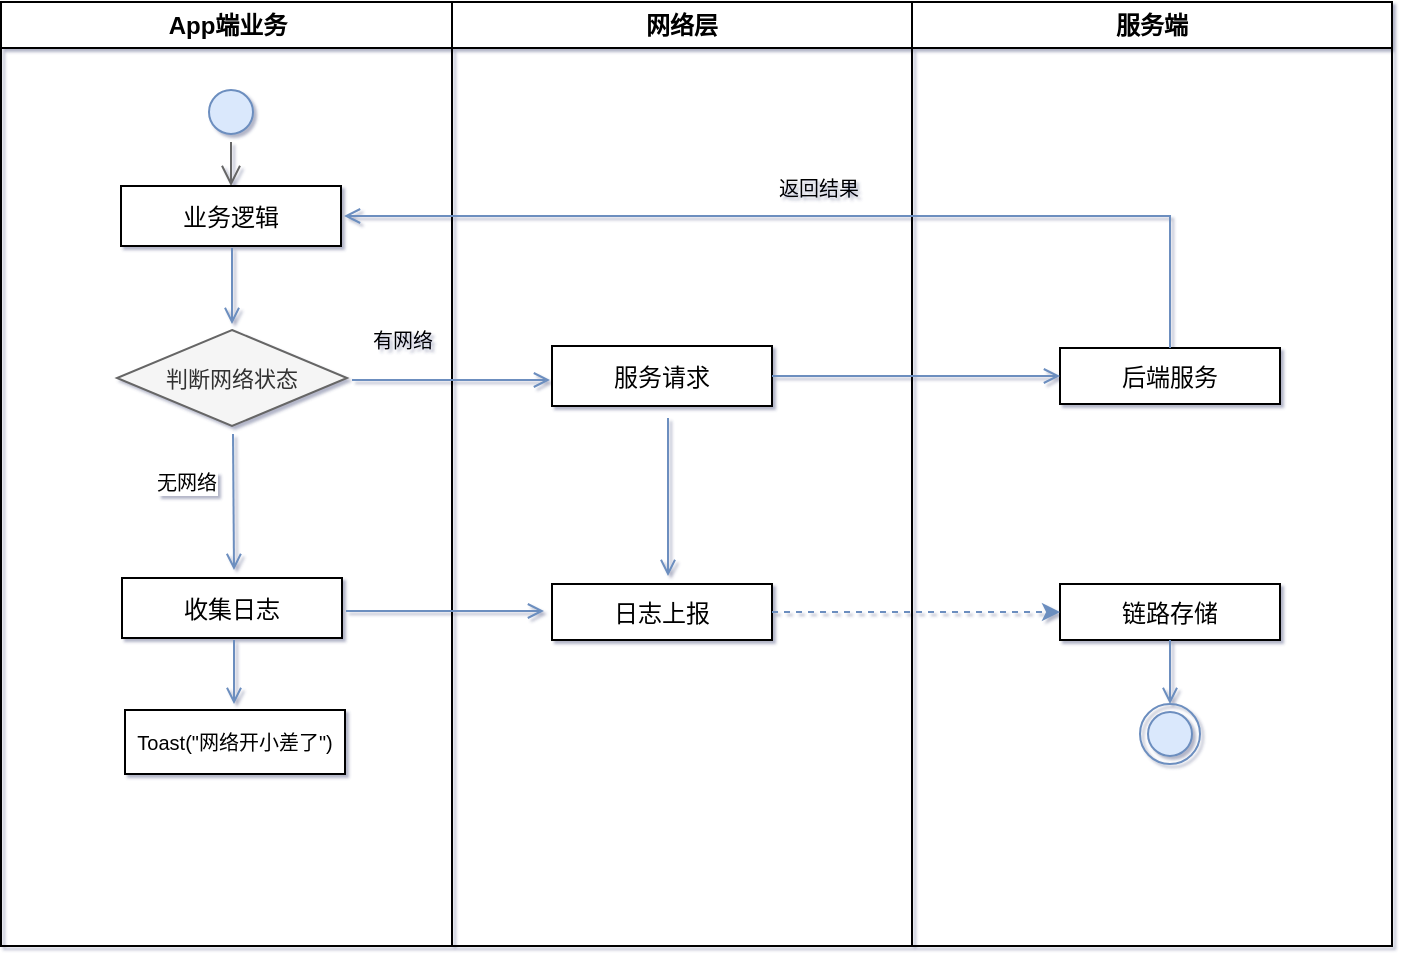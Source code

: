 <mxfile version="12.4.3" type="github" pages="1">
  <diagram name="Page-1" id="e7e014a7-5840-1c2e-5031-d8a46d1fe8dd">
    <mxGraphModel dx="1268" dy="810" grid="0" gridSize="10" guides="1" tooltips="1" connect="1" arrows="1" fold="1" page="1" pageScale="1" pageWidth="1169" pageHeight="826" background="#ffffff" math="0" shadow="1">
      <root>
        <mxCell id="0"/>
        <mxCell id="1" parent="0"/>
        <mxCell id="2" value="App端业务" style="swimlane;whiteSpace=wrap" parent="1" vertex="1">
          <mxGeometry x="164.5" y="128" width="225.5" height="472" as="geometry"/>
        </mxCell>
        <mxCell id="5" value="" style="ellipse;shape=startState;fillColor=#dae8fc;strokeColor=#6c8ebf;" parent="2" vertex="1">
          <mxGeometry x="100" y="40" width="30" height="30" as="geometry"/>
        </mxCell>
        <mxCell id="6" value="" style="edgeStyle=elbowEdgeStyle;elbow=horizontal;verticalAlign=bottom;endArrow=open;endSize=8;strokeColor=#666666;endFill=1;rounded=0;fillColor=#f5f5f5;" parent="2" source="5" target="7" edge="1">
          <mxGeometry x="100" y="40" as="geometry">
            <mxPoint x="115" y="110" as="targetPoint"/>
          </mxGeometry>
        </mxCell>
        <mxCell id="7" value="业务逻辑" style="" parent="2" vertex="1">
          <mxGeometry x="60" y="92" width="110" height="30" as="geometry"/>
        </mxCell>
        <mxCell id="8" value="Toast(&quot;网络开小差了&quot;)" style="fontSize=10;" parent="2" vertex="1">
          <mxGeometry x="62" y="354" width="110" height="32" as="geometry"/>
        </mxCell>
        <mxCell id="9" value="" style="endArrow=open;strokeColor=#6c8ebf;endFill=1;rounded=0;fillColor=#dae8fc;" parent="2" edge="1">
          <mxGeometry relative="1" as="geometry">
            <mxPoint x="115.5" y="123" as="sourcePoint"/>
            <mxPoint x="115.5" y="161" as="targetPoint"/>
          </mxGeometry>
        </mxCell>
        <mxCell id="EBCzvd2LmXdVVISyi6I2-41" value="判断网络状态" style="rhombus;fillColor=#f5f5f5;strokeColor=#666666;fontColor=#333333;fontSize=11;" parent="2" vertex="1">
          <mxGeometry x="58" y="164" width="115" height="48" as="geometry"/>
        </mxCell>
        <mxCell id="EBCzvd2LmXdVVISyi6I2-43" value="有网络" style="text;html=1;align=center;verticalAlign=middle;resizable=0;points=[];;autosize=1;fontSize=10;" parent="2" vertex="1">
          <mxGeometry x="175.5" y="159" width="50" height="20" as="geometry"/>
        </mxCell>
        <mxCell id="15" value="收集日志" style="" parent="2" vertex="1">
          <mxGeometry x="60.5" y="288" width="110" height="30" as="geometry"/>
        </mxCell>
        <mxCell id="FhObpmLolqv0_ERmvv79-39" value="" style="endArrow=open;strokeColor=#6c8ebf;endFill=1;rounded=0;fillColor=#dae8fc;" edge="1" parent="2">
          <mxGeometry relative="1" as="geometry">
            <mxPoint x="116.5" y="319" as="sourcePoint"/>
            <mxPoint x="116.5" y="351" as="targetPoint"/>
          </mxGeometry>
        </mxCell>
        <mxCell id="3" value="网络层" style="swimlane;whiteSpace=wrap" parent="1" vertex="1">
          <mxGeometry x="390" y="128" width="230" height="472" as="geometry"/>
        </mxCell>
        <mxCell id="16" value="服务请求" style="" parent="3" vertex="1">
          <mxGeometry x="50" y="172" width="110" height="30" as="geometry"/>
        </mxCell>
        <mxCell id="18" value="日志上报" style="" parent="3" vertex="1">
          <mxGeometry x="50" y="291" width="110" height="28" as="geometry"/>
        </mxCell>
        <mxCell id="EBCzvd2LmXdVVISyi6I2-52" value="返回结果" style="text;html=1;align=center;verticalAlign=middle;resizable=0;points=[];;autosize=1;fontSize=10;" parent="3" vertex="1">
          <mxGeometry x="153" y="83" width="60" height="20" as="geometry"/>
        </mxCell>
        <mxCell id="19" value="" style="endArrow=open;strokeColor=#6c8ebf;endFill=1;rounded=0;fillColor=#dae8fc;" parent="3" edge="1">
          <mxGeometry relative="1" as="geometry">
            <mxPoint x="108" y="208" as="sourcePoint"/>
            <mxPoint x="108" y="287" as="targetPoint"/>
          </mxGeometry>
        </mxCell>
        <mxCell id="FhObpmLolqv0_ERmvv79-40" value="" style="edgeStyle=elbowEdgeStyle;elbow=horizontal;strokeColor=#6c8ebf;endArrow=open;endFill=1;rounded=0;fillColor=#dae8fc;" edge="1" parent="3">
          <mxGeometry width="100" height="100" relative="1" as="geometry">
            <mxPoint x="-53" y="304.5" as="sourcePoint"/>
            <mxPoint x="46" y="304.5" as="targetPoint"/>
            <Array as="points">
              <mxPoint x="-13" y="309.5"/>
              <mxPoint x="47.5" y="269.5"/>
              <mxPoint x="-198.5" y="377.5"/>
            </Array>
          </mxGeometry>
        </mxCell>
        <mxCell id="4" value="服务端" style="swimlane;whiteSpace=wrap" parent="1" vertex="1">
          <mxGeometry x="620" y="128" width="240" height="472" as="geometry"/>
        </mxCell>
        <mxCell id="33" value="链路存储" style="" parent="4" vertex="1">
          <mxGeometry x="74" y="291" width="110" height="28" as="geometry"/>
        </mxCell>
        <mxCell id="38" value="" style="ellipse;shape=endState;fillColor=#dae8fc;strokeColor=#6c8ebf;" parent="4" vertex="1">
          <mxGeometry x="114" y="351" width="30" height="30" as="geometry"/>
        </mxCell>
        <mxCell id="39" value="" style="endArrow=open;strokeColor=#6c8ebf;endFill=1;rounded=0;fillColor=#dae8fc;" parent="4" source="33" target="38" edge="1">
          <mxGeometry relative="1" as="geometry"/>
        </mxCell>
        <mxCell id="EBCzvd2LmXdVVISyi6I2-58" value="后端服务" style="" parent="4" vertex="1">
          <mxGeometry x="74" y="173" width="110" height="28" as="geometry"/>
        </mxCell>
        <mxCell id="EBCzvd2LmXdVVISyi6I2-42" value="" style="endArrow=open;strokeColor=#6c8ebf;endFill=1;rounded=0;fillColor=#dae8fc;" parent="1" edge="1">
          <mxGeometry relative="1" as="geometry">
            <mxPoint x="280.5" y="344" as="sourcePoint"/>
            <mxPoint x="281" y="412" as="targetPoint"/>
          </mxGeometry>
        </mxCell>
        <mxCell id="EBCzvd2LmXdVVISyi6I2-44" value="无网络" style="text;html=1;align=center;verticalAlign=middle;resizable=0;points=[];;labelBackgroundColor=#ffffff;fontSize=10;" parent="EBCzvd2LmXdVVISyi6I2-42" vertex="1" connectable="0">
          <mxGeometry x="-0.091" y="2" relative="1" as="geometry">
            <mxPoint x="-25.73" y="-6.98" as="offset"/>
          </mxGeometry>
        </mxCell>
        <mxCell id="12" value="" style="edgeStyle=elbowEdgeStyle;elbow=horizontal;strokeColor=#6c8ebf;endArrow=open;endFill=1;rounded=0;fillColor=#dae8fc;" parent="1" edge="1">
          <mxGeometry width="100" height="100" relative="1" as="geometry">
            <mxPoint x="340" y="317" as="sourcePoint"/>
            <mxPoint x="439" y="317" as="targetPoint"/>
            <Array as="points">
              <mxPoint x="380" y="322"/>
              <mxPoint x="440.5" y="282"/>
              <mxPoint x="194.5" y="390"/>
            </Array>
          </mxGeometry>
        </mxCell>
        <mxCell id="32" value="" style="endArrow=classic;strokeColor=#6c8ebf;endFill=1;rounded=0;dashed=1;entryX=0;entryY=0.5;entryDx=0;entryDy=0;fillColor=#dae8fc;" parent="1" source="18" target="33" edge="1">
          <mxGeometry relative="1" as="geometry">
            <mxPoint x="594.345" y="557" as="targetPoint"/>
          </mxGeometry>
        </mxCell>
        <mxCell id="20" value="" style="endArrow=open;strokeColor=#6c8ebf;endFill=1;rounded=0;fillColor=#dae8fc;exitX=0.5;exitY=0;exitDx=0;exitDy=0;" parent="1" source="EBCzvd2LmXdVVISyi6I2-58" edge="1">
          <mxGeometry relative="1" as="geometry">
            <mxPoint x="520" y="430" as="sourcePoint"/>
            <mxPoint x="336" y="235" as="targetPoint"/>
            <Array as="points">
              <mxPoint x="749" y="235"/>
            </Array>
          </mxGeometry>
        </mxCell>
        <mxCell id="EBCzvd2LmXdVVISyi6I2-59" value="" style="edgeStyle=elbowEdgeStyle;elbow=horizontal;strokeColor=#6c8ebf;endArrow=open;endFill=1;rounded=0;entryX=0;entryY=0.5;entryDx=0;entryDy=0;fillColor=#dae8fc;exitX=1;exitY=0.5;exitDx=0;exitDy=0;" parent="1" target="EBCzvd2LmXdVVISyi6I2-58" edge="1" source="16">
          <mxGeometry width="100" height="100" relative="1" as="geometry">
            <mxPoint x="550" y="450" as="sourcePoint"/>
            <mxPoint x="650" y="449.5" as="targetPoint"/>
            <Array as="points">
              <mxPoint x="619" y="315"/>
              <mxPoint x="590" y="454.5"/>
              <mxPoint x="650.5" y="414.5"/>
              <mxPoint x="404.5" y="522.5"/>
            </Array>
          </mxGeometry>
        </mxCell>
      </root>
    </mxGraphModel>
  </diagram>
</mxfile>
